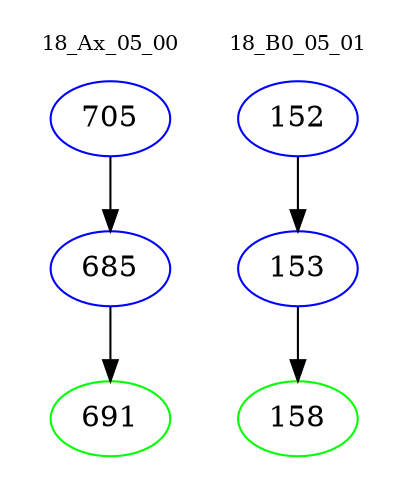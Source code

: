 digraph{
subgraph cluster_0 {
color = white
label = "18_Ax_05_00";
fontsize=10;
T0_705 [label="705", color="blue"]
T0_705 -> T0_685 [color="black"]
T0_685 [label="685", color="blue"]
T0_685 -> T0_691 [color="black"]
T0_691 [label="691", color="green"]
}
subgraph cluster_1 {
color = white
label = "18_B0_05_01";
fontsize=10;
T1_152 [label="152", color="blue"]
T1_152 -> T1_153 [color="black"]
T1_153 [label="153", color="blue"]
T1_153 -> T1_158 [color="black"]
T1_158 [label="158", color="green"]
}
}
